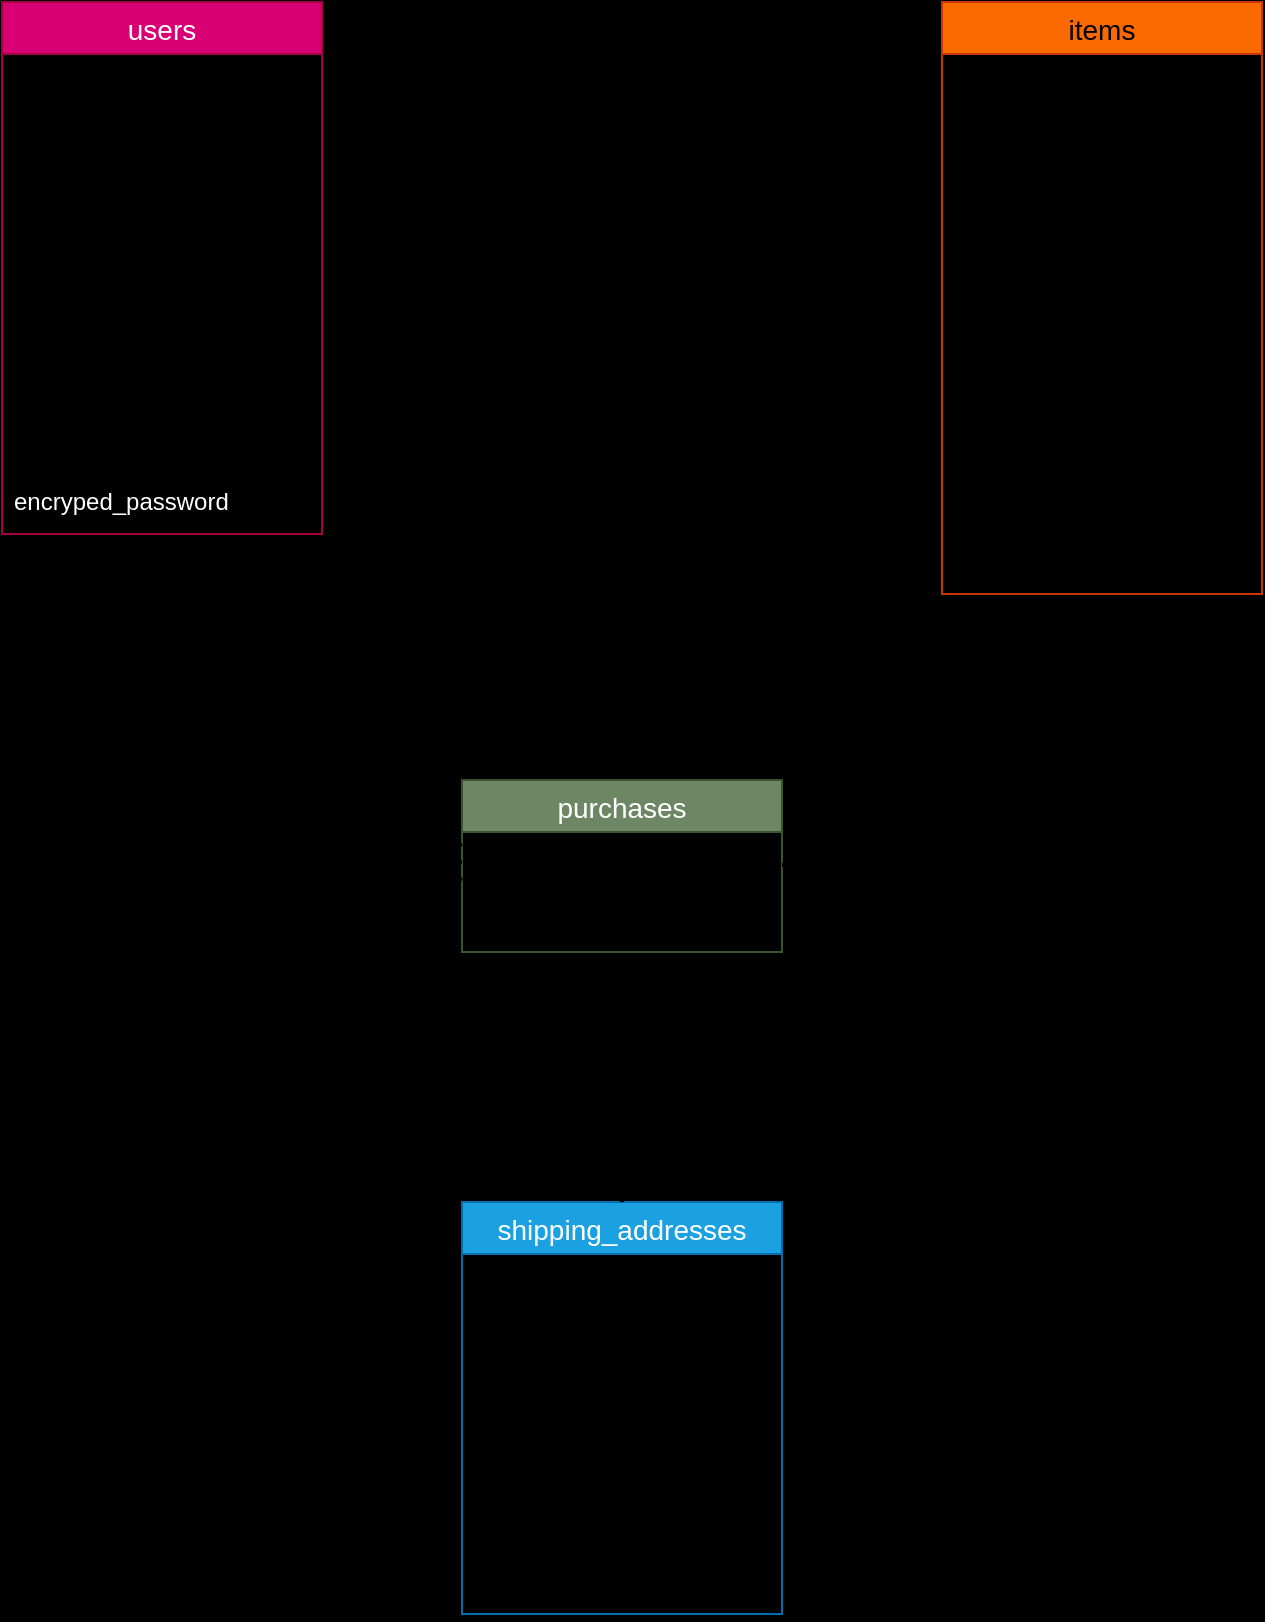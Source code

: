 <mxfile>
    <diagram id="wSOkRiQcxRjiHMcUVzTR" name="ページ1">
        <mxGraphModel dx="576" dy="424" grid="1" gridSize="10" guides="1" tooltips="1" connect="0" arrows="0" fold="1" page="1" pageScale="1" pageWidth="827" pageHeight="1169" background="#000000" math="0" shadow="0">
            <root>
                <mxCell id="0"/>
                <mxCell id="1" parent="0"/>
                <mxCell id="169" value="items" style="swimlane;fontStyle=0;childLayout=stackLayout;horizontal=1;startSize=26;horizontalStack=0;resizeParent=1;resizeParentMax=0;resizeLast=0;collapsible=1;marginBottom=0;align=center;fontSize=14;fillColor=#fa6800;fontColor=#000000;strokeColor=#C73500;" vertex="1" parent="1">
                    <mxGeometry x="520" y="80" width="160" height="296" as="geometry"/>
                </mxCell>
                <mxCell id="171" value="item_name" style="text;strokeColor=none;fillColor=none;spacingLeft=4;spacingRight=4;overflow=hidden;rotatable=0;points=[[0,0.5],[1,0.5]];portConstraint=eastwest;fontSize=12;" vertex="1" parent="169">
                    <mxGeometry y="26" width="160" height="30" as="geometry"/>
                </mxCell>
                <mxCell id="172" value="item_description" style="text;strokeColor=none;fillColor=none;spacingLeft=4;spacingRight=4;overflow=hidden;rotatable=0;points=[[0,0.5],[1,0.5]];portConstraint=eastwest;fontSize=12;" vertex="1" parent="169">
                    <mxGeometry y="56" width="160" height="30" as="geometry"/>
                </mxCell>
                <mxCell id="173" value="category" style="text;strokeColor=none;fillColor=none;spacingLeft=4;spacingRight=4;overflow=hidden;rotatable=0;points=[[0,0.5],[1,0.5]];portConstraint=eastwest;fontSize=12;" vertex="1" parent="169">
                    <mxGeometry y="86" width="160" height="30" as="geometry"/>
                </mxCell>
                <mxCell id="174" value="status" style="text;strokeColor=none;fillColor=none;spacingLeft=4;spacingRight=4;overflow=hidden;rotatable=0;points=[[0,0.5],[1,0.5]];portConstraint=eastwest;fontSize=12;" vertex="1" parent="169">
                    <mxGeometry y="116" width="160" height="30" as="geometry"/>
                </mxCell>
                <mxCell id="175" value="shipping_cost" style="text;strokeColor=none;fillColor=none;spacingLeft=4;spacingRight=4;overflow=hidden;rotatable=0;points=[[0,0.5],[1,0.5]];portConstraint=eastwest;fontSize=12;" vertex="1" parent="169">
                    <mxGeometry y="146" width="160" height="30" as="geometry"/>
                </mxCell>
                <mxCell id="176" value="shipping_area" style="text;strokeColor=none;fillColor=none;spacingLeft=4;spacingRight=4;overflow=hidden;rotatable=0;points=[[0,0.5],[1,0.5]];portConstraint=eastwest;fontSize=12;" vertex="1" parent="169">
                    <mxGeometry y="176" width="160" height="30" as="geometry"/>
                </mxCell>
                <mxCell id="177" value="shipping_days" style="text;strokeColor=none;fillColor=none;spacingLeft=4;spacingRight=4;overflow=hidden;rotatable=0;points=[[0,0.5],[1,0.5]];portConstraint=eastwest;fontSize=12;" vertex="1" parent="169">
                    <mxGeometry y="206" width="160" height="30" as="geometry"/>
                </mxCell>
                <mxCell id="178" value="shipping_price" style="text;strokeColor=none;fillColor=none;spacingLeft=4;spacingRight=4;overflow=hidden;rotatable=0;points=[[0,0.5],[1,0.5]];portConstraint=eastwest;fontSize=12;" vertex="1" parent="169">
                    <mxGeometry y="236" width="160" height="30" as="geometry"/>
                </mxCell>
                <mxCell id="179" value="user" style="text;strokeColor=none;fillColor=none;spacingLeft=4;spacingRight=4;overflow=hidden;rotatable=0;points=[[0,0.5],[1,0.5]];portConstraint=eastwest;fontSize=12;" vertex="1" parent="169">
                    <mxGeometry y="266" width="160" height="30" as="geometry"/>
                </mxCell>
                <mxCell id="180" value="users" style="swimlane;fontStyle=0;childLayout=stackLayout;horizontal=1;startSize=26;horizontalStack=0;resizeParent=1;resizeParentMax=0;resizeLast=0;collapsible=1;marginBottom=0;align=center;fontSize=14;rounded=0;sketch=0;fillColor=#d80073;fontColor=#ffffff;strokeColor=#A50040;" vertex="1" parent="1">
                    <mxGeometry x="50" y="80" width="160" height="266" as="geometry"/>
                </mxCell>
                <mxCell id="181" value="name" style="text;strokeColor=none;fillColor=none;spacingLeft=4;spacingRight=4;overflow=hidden;rotatable=0;points=[[0,0.5],[1,0.5]];portConstraint=eastwest;fontSize=12;" vertex="1" parent="180">
                    <mxGeometry y="26" width="160" height="30" as="geometry"/>
                </mxCell>
                <mxCell id="182" value="email" style="text;strokeColor=none;fillColor=none;spacingLeft=4;spacingRight=4;overflow=hidden;rotatable=0;points=[[0,0.5],[1,0.5]];portConstraint=eastwest;fontSize=12;" vertex="1" parent="180">
                    <mxGeometry y="56" width="160" height="30" as="geometry"/>
                </mxCell>
                <mxCell id="183" value="first_name" style="text;strokeColor=none;fillColor=none;spacingLeft=4;spacingRight=4;overflow=hidden;rotatable=0;points=[[0,0.5],[1,0.5]];portConstraint=eastwest;fontSize=12;" vertex="1" parent="180">
                    <mxGeometry y="86" width="160" height="30" as="geometry"/>
                </mxCell>
                <mxCell id="184" value="last_name" style="text;strokeColor=none;fillColor=none;spacingLeft=4;spacingRight=4;overflow=hidden;rotatable=0;points=[[0,0.5],[1,0.5]];portConstraint=eastwest;fontSize=12;" vertex="1" parent="180">
                    <mxGeometry y="116" width="160" height="30" as="geometry"/>
                </mxCell>
                <mxCell id="185" value="first_name_kana" style="text;strokeColor=none;fillColor=none;spacingLeft=4;spacingRight=4;overflow=hidden;rotatable=0;points=[[0,0.5],[1,0.5]];portConstraint=eastwest;fontSize=12;" vertex="1" parent="180">
                    <mxGeometry y="146" width="160" height="30" as="geometry"/>
                </mxCell>
                <mxCell id="186" value="last_name_kana" style="text;strokeColor=none;fillColor=none;spacingLeft=4;spacingRight=4;overflow=hidden;rotatable=0;points=[[0,0.5],[1,0.5]];portConstraint=eastwest;fontSize=12;" vertex="1" parent="180">
                    <mxGeometry y="176" width="160" height="30" as="geometry"/>
                </mxCell>
                <mxCell id="187" value="birthday" style="text;strokeColor=none;fillColor=none;spacingLeft=4;spacingRight=4;overflow=hidden;rotatable=0;points=[[0,0.5],[1,0.5]];portConstraint=eastwest;fontSize=12;" vertex="1" parent="180">
                    <mxGeometry y="206" width="160" height="30" as="geometry"/>
                </mxCell>
                <mxCell id="226" value="encryped_password" style="text;strokeColor=none;fillColor=none;spacingLeft=4;spacingRight=4;overflow=hidden;rotatable=0;points=[[0,0.5],[1,0.5]];portConstraint=eastwest;fontSize=12;labelBackgroundColor=none;fontColor=#FFFFFF;" vertex="1" parent="180">
                    <mxGeometry y="236" width="160" height="30" as="geometry"/>
                </mxCell>
                <mxCell id="188" value="purchases" style="swimlane;fontStyle=0;childLayout=stackLayout;horizontal=1;startSize=26;horizontalStack=0;resizeParent=1;resizeParentMax=0;resizeLast=0;collapsible=1;marginBottom=0;align=center;fontSize=14;fillColor=#6d8764;fontColor=#ffffff;strokeColor=#3A5431;" vertex="1" parent="1">
                    <mxGeometry x="280" y="469" width="160" height="86" as="geometry"/>
                </mxCell>
                <mxCell id="189" value="user" style="text;strokeColor=none;fillColor=none;spacingLeft=4;spacingRight=4;overflow=hidden;rotatable=0;points=[[0,0.5],[1,0.5]];portConstraint=eastwest;fontSize=12;" vertex="1" parent="188">
                    <mxGeometry y="26" width="160" height="30" as="geometry"/>
                </mxCell>
                <mxCell id="190" value="item" style="text;strokeColor=none;fillColor=none;spacingLeft=4;spacingRight=4;overflow=hidden;rotatable=0;points=[[0,0.5],[1,0.5]];portConstraint=eastwest;fontSize=12;" vertex="1" parent="188">
                    <mxGeometry y="56" width="160" height="30" as="geometry"/>
                </mxCell>
                <mxCell id="191" value="shipping_addresses" style="swimlane;fontStyle=0;childLayout=stackLayout;horizontal=1;startSize=26;horizontalStack=0;resizeParent=1;resizeParentMax=0;resizeLast=0;collapsible=1;marginBottom=0;align=center;fontSize=14;fillColor=#1ba1e2;fontColor=#ffffff;strokeColor=#006EAF;" vertex="1" parent="1">
                    <mxGeometry x="280" y="680" width="160" height="206" as="geometry"/>
                </mxCell>
                <mxCell id="193" value="postal_code" style="text;strokeColor=none;fillColor=none;spacingLeft=4;spacingRight=4;overflow=hidden;rotatable=0;points=[[0,0.5],[1,0.5]];portConstraint=eastwest;fontSize=12;" vertex="1" parent="191">
                    <mxGeometry y="26" width="160" height="30" as="geometry"/>
                </mxCell>
                <mxCell id="194" value="prefecture" style="text;strokeColor=none;fillColor=none;spacingLeft=4;spacingRight=4;overflow=hidden;rotatable=0;points=[[0,0.5],[1,0.5]];portConstraint=eastwest;fontSize=12;" vertex="1" parent="191">
                    <mxGeometry y="56" width="160" height="30" as="geometry"/>
                </mxCell>
                <mxCell id="195" value="municipality" style="text;strokeColor=none;fillColor=none;spacingLeft=4;spacingRight=4;overflow=hidden;rotatable=0;points=[[0,0.5],[1,0.5]];portConstraint=eastwest;fontSize=12;" vertex="1" parent="191">
                    <mxGeometry y="86" width="160" height="30" as="geometry"/>
                </mxCell>
                <mxCell id="196" value="address" style="text;strokeColor=none;fillColor=none;spacingLeft=4;spacingRight=4;overflow=hidden;rotatable=0;points=[[0,0.5],[1,0.5]];portConstraint=eastwest;fontSize=12;" vertex="1" parent="191">
                    <mxGeometry y="116" width="160" height="30" as="geometry"/>
                </mxCell>
                <mxCell id="197" value="building_name" style="text;strokeColor=none;fillColor=none;spacingLeft=4;spacingRight=4;overflow=hidden;rotatable=0;points=[[0,0.5],[1,0.5]];portConstraint=eastwest;fontSize=12;" vertex="1" parent="191">
                    <mxGeometry y="146" width="160" height="30" as="geometry"/>
                </mxCell>
                <mxCell id="198" value="phone_number" style="text;strokeColor=none;fillColor=none;spacingLeft=4;spacingRight=4;overflow=hidden;rotatable=0;points=[[0,0.5],[1,0.5]];portConstraint=eastwest;fontSize=12;" vertex="1" parent="191">
                    <mxGeometry y="176" width="160" height="30" as="geometry"/>
                </mxCell>
                <mxCell id="199" value="" style="edgeStyle=entityRelationEdgeStyle;fontSize=12;html=1;endArrow=ERmany;exitX=1.019;exitY=0.167;exitDx=0;exitDy=0;exitPerimeter=0;endSize=15;startSize=15;jumpSize=14;strokeWidth=2;endFill=0;startArrow=ERone;startFill=0;" edge="1" parent="1" source="184">
                    <mxGeometry width="100" height="100" relative="1" as="geometry">
                        <mxPoint x="300" y="260" as="sourcePoint"/>
                        <mxPoint x="515" y="201" as="targetPoint"/>
                    </mxGeometry>
                </mxCell>
                <mxCell id="202" value="" style="endArrow=ERone;html=1;rounded=0;strokeWidth=2;exitX=0.5;exitY=0;exitDx=0;exitDy=0;startArrow=ERone;startFill=0;endFill=0;" edge="1" parent="1" source="191">
                    <mxGeometry relative="1" as="geometry">
                        <mxPoint x="350" y="680" as="sourcePoint"/>
                        <mxPoint x="360" y="559" as="targetPoint"/>
                    </mxGeometry>
                </mxCell>
                <mxCell id="211" value="" style="edgeStyle=entityRelationEdgeStyle;fontSize=12;html=1;endArrow=ERmany;fontColor=#FFFFFF;exitX=1.008;exitY=0.889;exitDx=0;exitDy=0;exitPerimeter=0;entryX=0;entryY=0.5;entryDx=0;entryDy=0;endSize=15;startSize=15;strokeWidth=2;" edge="1" parent="1" source="187" target="189">
                    <mxGeometry width="100" height="100" relative="1" as="geometry">
                        <mxPoint x="140" y="340" as="sourcePoint"/>
                        <mxPoint x="270" y="500" as="targetPoint"/>
                    </mxGeometry>
                </mxCell>
                <mxCell id="230" value="" style="endArrow=none;html=1;strokeWidth=2;fontColor=#FFFFFF;startSize=15;endSize=15;" edge="1" parent="1">
                    <mxGeometry width="50" height="50" relative="1" as="geometry">
                        <mxPoint x="600" y="510" as="sourcePoint"/>
                        <mxPoint x="600" y="380" as="targetPoint"/>
                    </mxGeometry>
                </mxCell>
                <mxCell id="231" value="" style="endArrow=none;html=1;strokeWidth=2;fontColor=#FFFFFF;startSize=15;endSize=15;" edge="1" parent="1" source="188">
                    <mxGeometry width="50" height="50" relative="1" as="geometry">
                        <mxPoint x="370" y="410" as="sourcePoint"/>
                        <mxPoint x="600" y="510" as="targetPoint"/>
                    </mxGeometry>
                </mxCell>
                <mxCell id="232" value="" style="endArrow=none;html=1;strokeWidth=2;fontColor=#FFFFFF;startSize=15;endSize=15;" edge="1" parent="1">
                    <mxGeometry width="50" height="50" relative="1" as="geometry">
                        <mxPoint x="590" y="390" as="sourcePoint"/>
                        <mxPoint x="610" y="390" as="targetPoint"/>
                    </mxGeometry>
                </mxCell>
                <mxCell id="233" value="" style="endArrow=none;html=1;strokeWidth=2;fontColor=#FFFFFF;startSize=15;endSize=15;" edge="1" parent="1">
                    <mxGeometry width="50" height="50" relative="1" as="geometry">
                        <mxPoint x="450" y="520" as="sourcePoint"/>
                        <mxPoint x="450" y="500" as="targetPoint"/>
                    </mxGeometry>
                </mxCell>
            </root>
        </mxGraphModel>
    </diagram>
</mxfile>